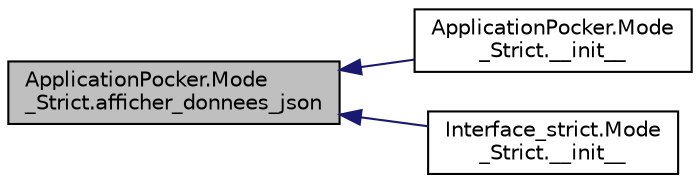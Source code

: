 digraph "ApplicationPocker.Mode_Strict.afficher_donnees_json"
{
  edge [fontname="Helvetica",fontsize="10",labelfontname="Helvetica",labelfontsize="10"];
  node [fontname="Helvetica",fontsize="10",shape=record];
  rankdir="LR";
  Node15 [label="ApplicationPocker.Mode\l_Strict.afficher_donnees_json",height=0.2,width=0.4,color="black", fillcolor="grey75", style="filled", fontcolor="black"];
  Node15 -> Node16 [dir="back",color="midnightblue",fontsize="10",style="solid",fontname="Helvetica"];
  Node16 [label="ApplicationPocker.Mode\l_Strict.__init__",height=0.2,width=0.4,color="black", fillcolor="white", style="filled",URL="$class_application_pocker_1_1_mode___strict.html#afe955453cbd204117c50ebe73ef0dc6a"];
  Node15 -> Node17 [dir="back",color="midnightblue",fontsize="10",style="solid",fontname="Helvetica"];
  Node17 [label="Interface_strict.Mode\l_Strict.__init__",height=0.2,width=0.4,color="black", fillcolor="white", style="filled",URL="$class_interface__strict_1_1_mode___strict.html#a2cfc45c81a34f7c133c7e208030be1d3"];
}
